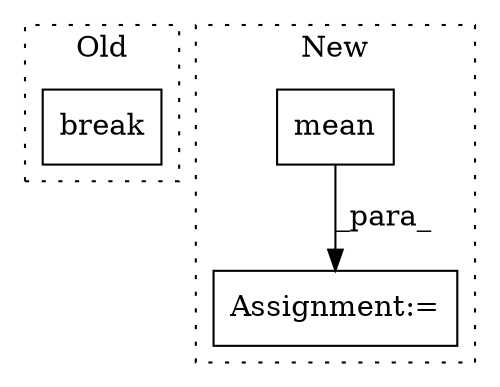 digraph G {
subgraph cluster0 {
1 [label="break" a="10" s="1366" l="6" shape="box"];
label = "Old";
style="dotted";
}
subgraph cluster1 {
2 [label="mean" a="32" s="1021" l="6" shape="box"];
3 [label="Assignment:=" a="7" s="1015" l="1" shape="box"];
label = "New";
style="dotted";
}
2 -> 3 [label="_para_"];
}